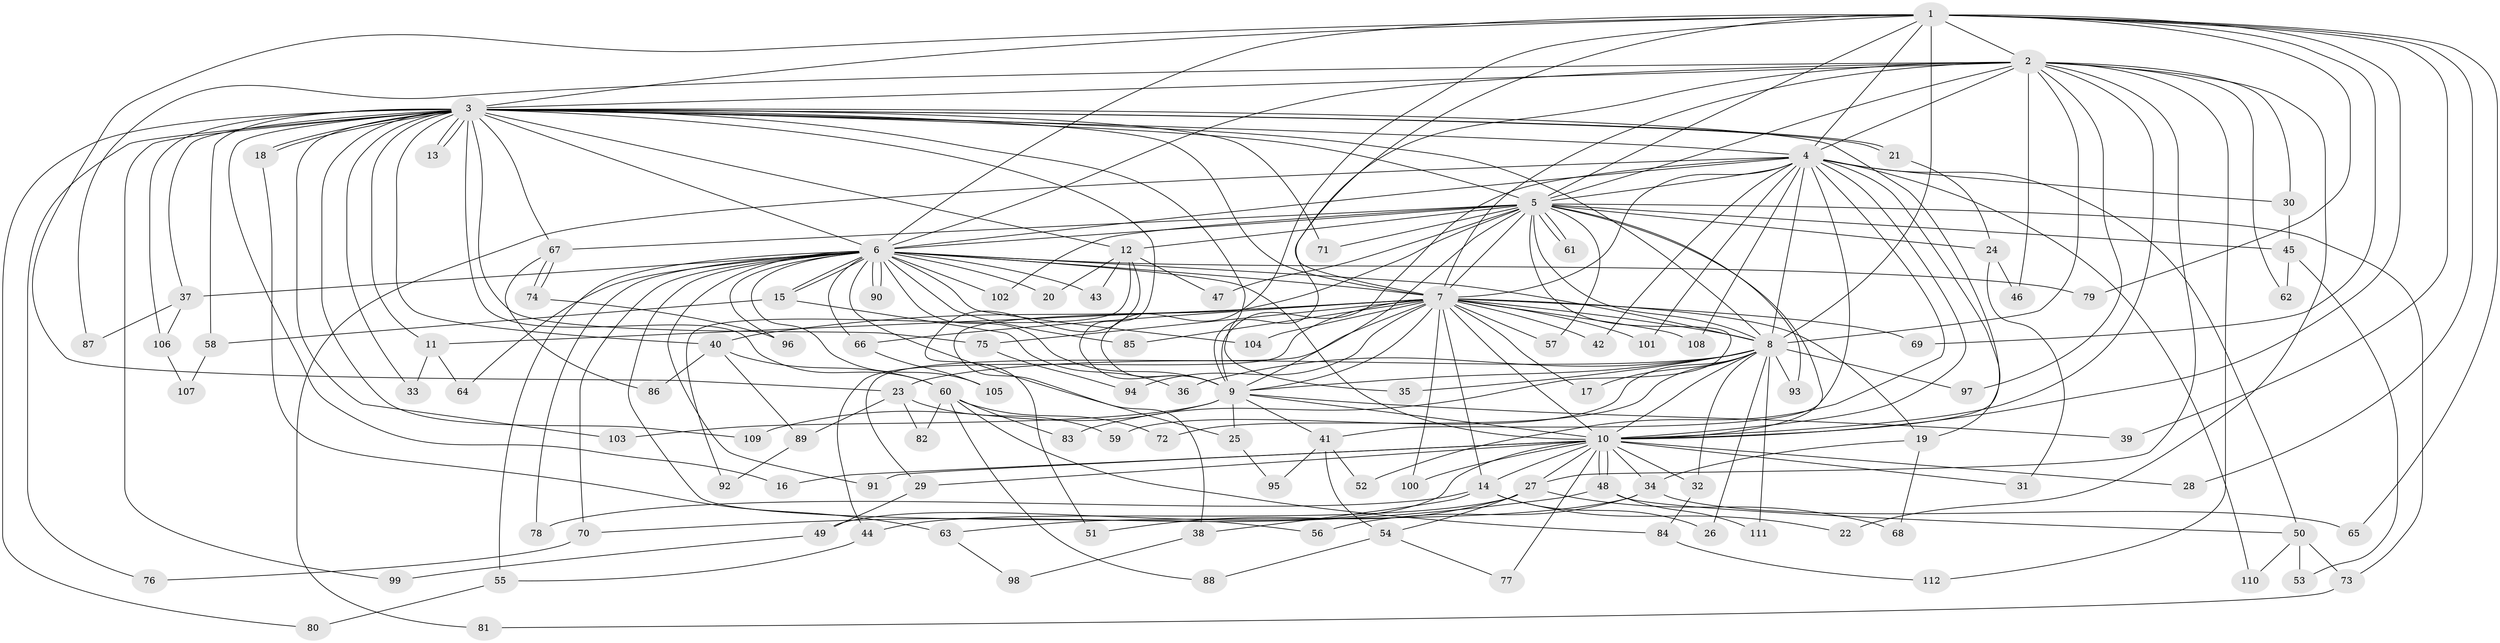 // Generated by graph-tools (version 1.1) at 2025/13/03/09/25 04:13:44]
// undirected, 112 vertices, 249 edges
graph export_dot {
graph [start="1"]
  node [color=gray90,style=filled];
  1;
  2;
  3;
  4;
  5;
  6;
  7;
  8;
  9;
  10;
  11;
  12;
  13;
  14;
  15;
  16;
  17;
  18;
  19;
  20;
  21;
  22;
  23;
  24;
  25;
  26;
  27;
  28;
  29;
  30;
  31;
  32;
  33;
  34;
  35;
  36;
  37;
  38;
  39;
  40;
  41;
  42;
  43;
  44;
  45;
  46;
  47;
  48;
  49;
  50;
  51;
  52;
  53;
  54;
  55;
  56;
  57;
  58;
  59;
  60;
  61;
  62;
  63;
  64;
  65;
  66;
  67;
  68;
  69;
  70;
  71;
  72;
  73;
  74;
  75;
  76;
  77;
  78;
  79;
  80;
  81;
  82;
  83;
  84;
  85;
  86;
  87;
  88;
  89;
  90;
  91;
  92;
  93;
  94;
  95;
  96;
  97;
  98;
  99;
  100;
  101;
  102;
  103;
  104;
  105;
  106;
  107;
  108;
  109;
  110;
  111;
  112;
  1 -- 2;
  1 -- 3;
  1 -- 4;
  1 -- 5;
  1 -- 6;
  1 -- 7;
  1 -- 8;
  1 -- 9;
  1 -- 10;
  1 -- 23;
  1 -- 28;
  1 -- 39;
  1 -- 65;
  1 -- 69;
  1 -- 79;
  2 -- 3;
  2 -- 4;
  2 -- 5;
  2 -- 6;
  2 -- 7;
  2 -- 8;
  2 -- 9;
  2 -- 10;
  2 -- 22;
  2 -- 27;
  2 -- 30;
  2 -- 46;
  2 -- 62;
  2 -- 87;
  2 -- 97;
  2 -- 112;
  3 -- 4;
  3 -- 5;
  3 -- 6;
  3 -- 7;
  3 -- 8;
  3 -- 9;
  3 -- 10;
  3 -- 11;
  3 -- 12;
  3 -- 13;
  3 -- 13;
  3 -- 16;
  3 -- 18;
  3 -- 18;
  3 -- 21;
  3 -- 21;
  3 -- 33;
  3 -- 35;
  3 -- 37;
  3 -- 40;
  3 -- 58;
  3 -- 60;
  3 -- 67;
  3 -- 71;
  3 -- 75;
  3 -- 76;
  3 -- 80;
  3 -- 99;
  3 -- 103;
  3 -- 106;
  3 -- 109;
  4 -- 5;
  4 -- 6;
  4 -- 7;
  4 -- 8;
  4 -- 9;
  4 -- 10;
  4 -- 19;
  4 -- 30;
  4 -- 41;
  4 -- 42;
  4 -- 50;
  4 -- 52;
  4 -- 81;
  4 -- 101;
  4 -- 108;
  4 -- 110;
  5 -- 6;
  5 -- 7;
  5 -- 8;
  5 -- 9;
  5 -- 10;
  5 -- 12;
  5 -- 24;
  5 -- 38;
  5 -- 45;
  5 -- 47;
  5 -- 57;
  5 -- 61;
  5 -- 61;
  5 -- 67;
  5 -- 71;
  5 -- 73;
  5 -- 83;
  5 -- 93;
  5 -- 102;
  6 -- 7;
  6 -- 8;
  6 -- 9;
  6 -- 10;
  6 -- 15;
  6 -- 15;
  6 -- 20;
  6 -- 25;
  6 -- 37;
  6 -- 43;
  6 -- 55;
  6 -- 56;
  6 -- 64;
  6 -- 66;
  6 -- 70;
  6 -- 78;
  6 -- 79;
  6 -- 85;
  6 -- 90;
  6 -- 90;
  6 -- 91;
  6 -- 96;
  6 -- 102;
  6 -- 104;
  6 -- 105;
  7 -- 8;
  7 -- 9;
  7 -- 10;
  7 -- 11;
  7 -- 14;
  7 -- 17;
  7 -- 19;
  7 -- 29;
  7 -- 40;
  7 -- 42;
  7 -- 44;
  7 -- 57;
  7 -- 66;
  7 -- 69;
  7 -- 75;
  7 -- 85;
  7 -- 94;
  7 -- 100;
  7 -- 101;
  7 -- 104;
  7 -- 108;
  8 -- 9;
  8 -- 10;
  8 -- 17;
  8 -- 23;
  8 -- 26;
  8 -- 32;
  8 -- 35;
  8 -- 36;
  8 -- 59;
  8 -- 72;
  8 -- 93;
  8 -- 97;
  8 -- 111;
  9 -- 10;
  9 -- 25;
  9 -- 39;
  9 -- 41;
  9 -- 103;
  9 -- 109;
  10 -- 14;
  10 -- 16;
  10 -- 27;
  10 -- 28;
  10 -- 29;
  10 -- 31;
  10 -- 32;
  10 -- 34;
  10 -- 48;
  10 -- 48;
  10 -- 49;
  10 -- 77;
  10 -- 91;
  10 -- 100;
  11 -- 33;
  11 -- 64;
  12 -- 20;
  12 -- 43;
  12 -- 47;
  12 -- 51;
  12 -- 92;
  14 -- 22;
  14 -- 26;
  14 -- 38;
  14 -- 78;
  15 -- 36;
  15 -- 58;
  18 -- 63;
  19 -- 34;
  19 -- 68;
  21 -- 24;
  23 -- 59;
  23 -- 82;
  23 -- 89;
  24 -- 31;
  24 -- 46;
  25 -- 95;
  27 -- 44;
  27 -- 51;
  27 -- 54;
  27 -- 68;
  29 -- 49;
  30 -- 45;
  32 -- 84;
  34 -- 56;
  34 -- 63;
  34 -- 65;
  37 -- 87;
  37 -- 106;
  38 -- 98;
  40 -- 60;
  40 -- 86;
  40 -- 89;
  41 -- 52;
  41 -- 54;
  41 -- 95;
  44 -- 55;
  45 -- 53;
  45 -- 62;
  48 -- 50;
  48 -- 70;
  48 -- 111;
  49 -- 99;
  50 -- 53;
  50 -- 73;
  50 -- 110;
  54 -- 77;
  54 -- 88;
  55 -- 80;
  58 -- 107;
  60 -- 72;
  60 -- 82;
  60 -- 83;
  60 -- 84;
  60 -- 88;
  63 -- 98;
  66 -- 105;
  67 -- 74;
  67 -- 74;
  67 -- 86;
  70 -- 76;
  73 -- 81;
  74 -- 96;
  75 -- 94;
  84 -- 112;
  89 -- 92;
  106 -- 107;
}
